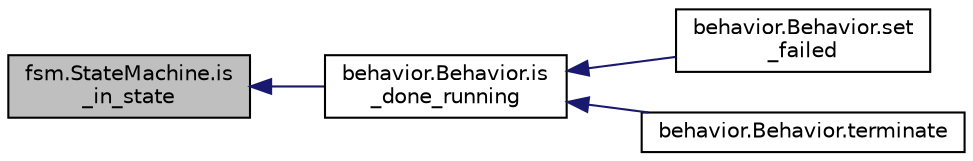 digraph "fsm.StateMachine.is_in_state"
{
 // INTERACTIVE_SVG=YES
  edge [fontname="Helvetica",fontsize="10",labelfontname="Helvetica",labelfontsize="10"];
  node [fontname="Helvetica",fontsize="10",shape=record];
  rankdir="LR";
  Node1 [label="fsm.StateMachine.is\l_in_state",height=0.2,width=0.4,color="black", fillcolor="grey75", style="filled", fontcolor="black"];
  Node1 -> Node2 [dir="back",color="midnightblue",fontsize="10",style="solid",fontname="Helvetica"];
  Node2 [label="behavior.Behavior.is\l_done_running",height=0.2,width=0.4,color="black", fillcolor="white", style="filled",URL="$d3/d7e/classbehavior_1_1_behavior.html#ae8efa2b6dc9ec6e796755654353bac68",tooltip="Whether or not the Behavior is running Because we use hierarchial state machines, a behavior never be..."];
  Node2 -> Node3 [dir="back",color="midnightblue",fontsize="10",style="solid",fontname="Helvetica"];
  Node3 [label="behavior.Behavior.set\l_failed",height=0.2,width=0.4,color="black", fillcolor="white", style="filled",URL="$d3/d7e/classbehavior_1_1_behavior.html#a8ba2f0ba4ad9a17c1757ef332e180785",tooltip="Set the behavior to failed if sub behaviors remains uncompleted. "];
  Node2 -> Node4 [dir="back",color="midnightblue",fontsize="10",style="solid",fontname="Helvetica"];
  Node4 [label="behavior.Behavior.terminate",height=0.2,width=0.4,color="black", fillcolor="white", style="filled",URL="$d3/d7e/classbehavior_1_1_behavior.html#a0c45f71aa5f18bfca2d4ebd859471f2e",tooltip="Transitions the Behavior into a terminal state (either completed or cancelled) "];
}
